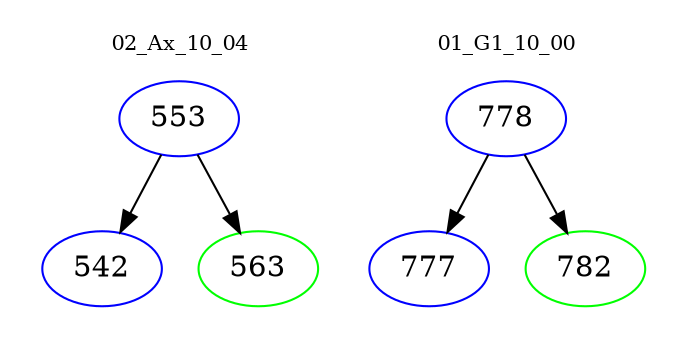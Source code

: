 digraph{
subgraph cluster_0 {
color = white
label = "02_Ax_10_04";
fontsize=10;
T0_553 [label="553", color="blue"]
T0_553 -> T0_542 [color="black"]
T0_542 [label="542", color="blue"]
T0_553 -> T0_563 [color="black"]
T0_563 [label="563", color="green"]
}
subgraph cluster_1 {
color = white
label = "01_G1_10_00";
fontsize=10;
T1_778 [label="778", color="blue"]
T1_778 -> T1_777 [color="black"]
T1_777 [label="777", color="blue"]
T1_778 -> T1_782 [color="black"]
T1_782 [label="782", color="green"]
}
}
